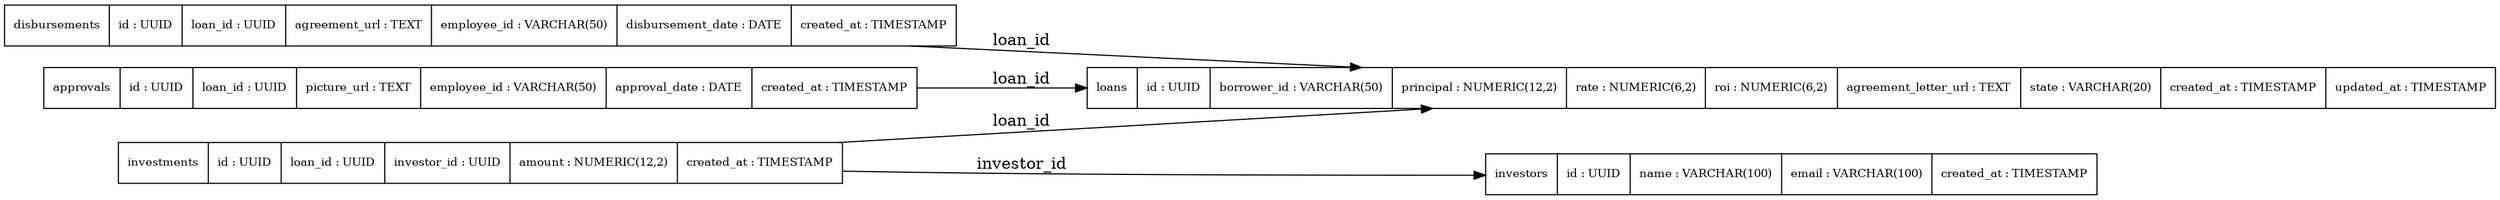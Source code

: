 digraph schema {
    rankdir=LR;
    node [shape=record, fontsize=10];

    loans [label="{loans| id : UUID | borrower_id : VARCHAR(50) | principal : NUMERIC(12,2) | rate : NUMERIC(6,2) | roi : NUMERIC(6,2) | agreement_letter_url : TEXT | state : VARCHAR(20) | created_at : TIMESTAMP | updated_at : TIMESTAMP }"];
    approvals [label="{approvals| id : UUID | loan_id : UUID | picture_url : TEXT | employee_id : VARCHAR(50) | approval_date : DATE | created_at : TIMESTAMP }"];
    investors [label="{investors| id : UUID | name : VARCHAR(100) | email : VARCHAR(100) | created_at : TIMESTAMP }"];
    investments [label="{investments| id : UUID | loan_id : UUID | investor_id : UUID | amount : NUMERIC(12,2) | created_at : TIMESTAMP }"];
    disbursements [label="{disbursements| id : UUID | loan_id : UUID | agreement_url : TEXT | employee_id : VARCHAR(50) | disbursement_date : DATE | created_at : TIMESTAMP }"];

    approvals -> loans [label="loan_id"];
    investments -> loans [label="loan_id"];
    investments -> investors [label="investor_id"];
    disbursements -> loans [label="loan_id"];
}